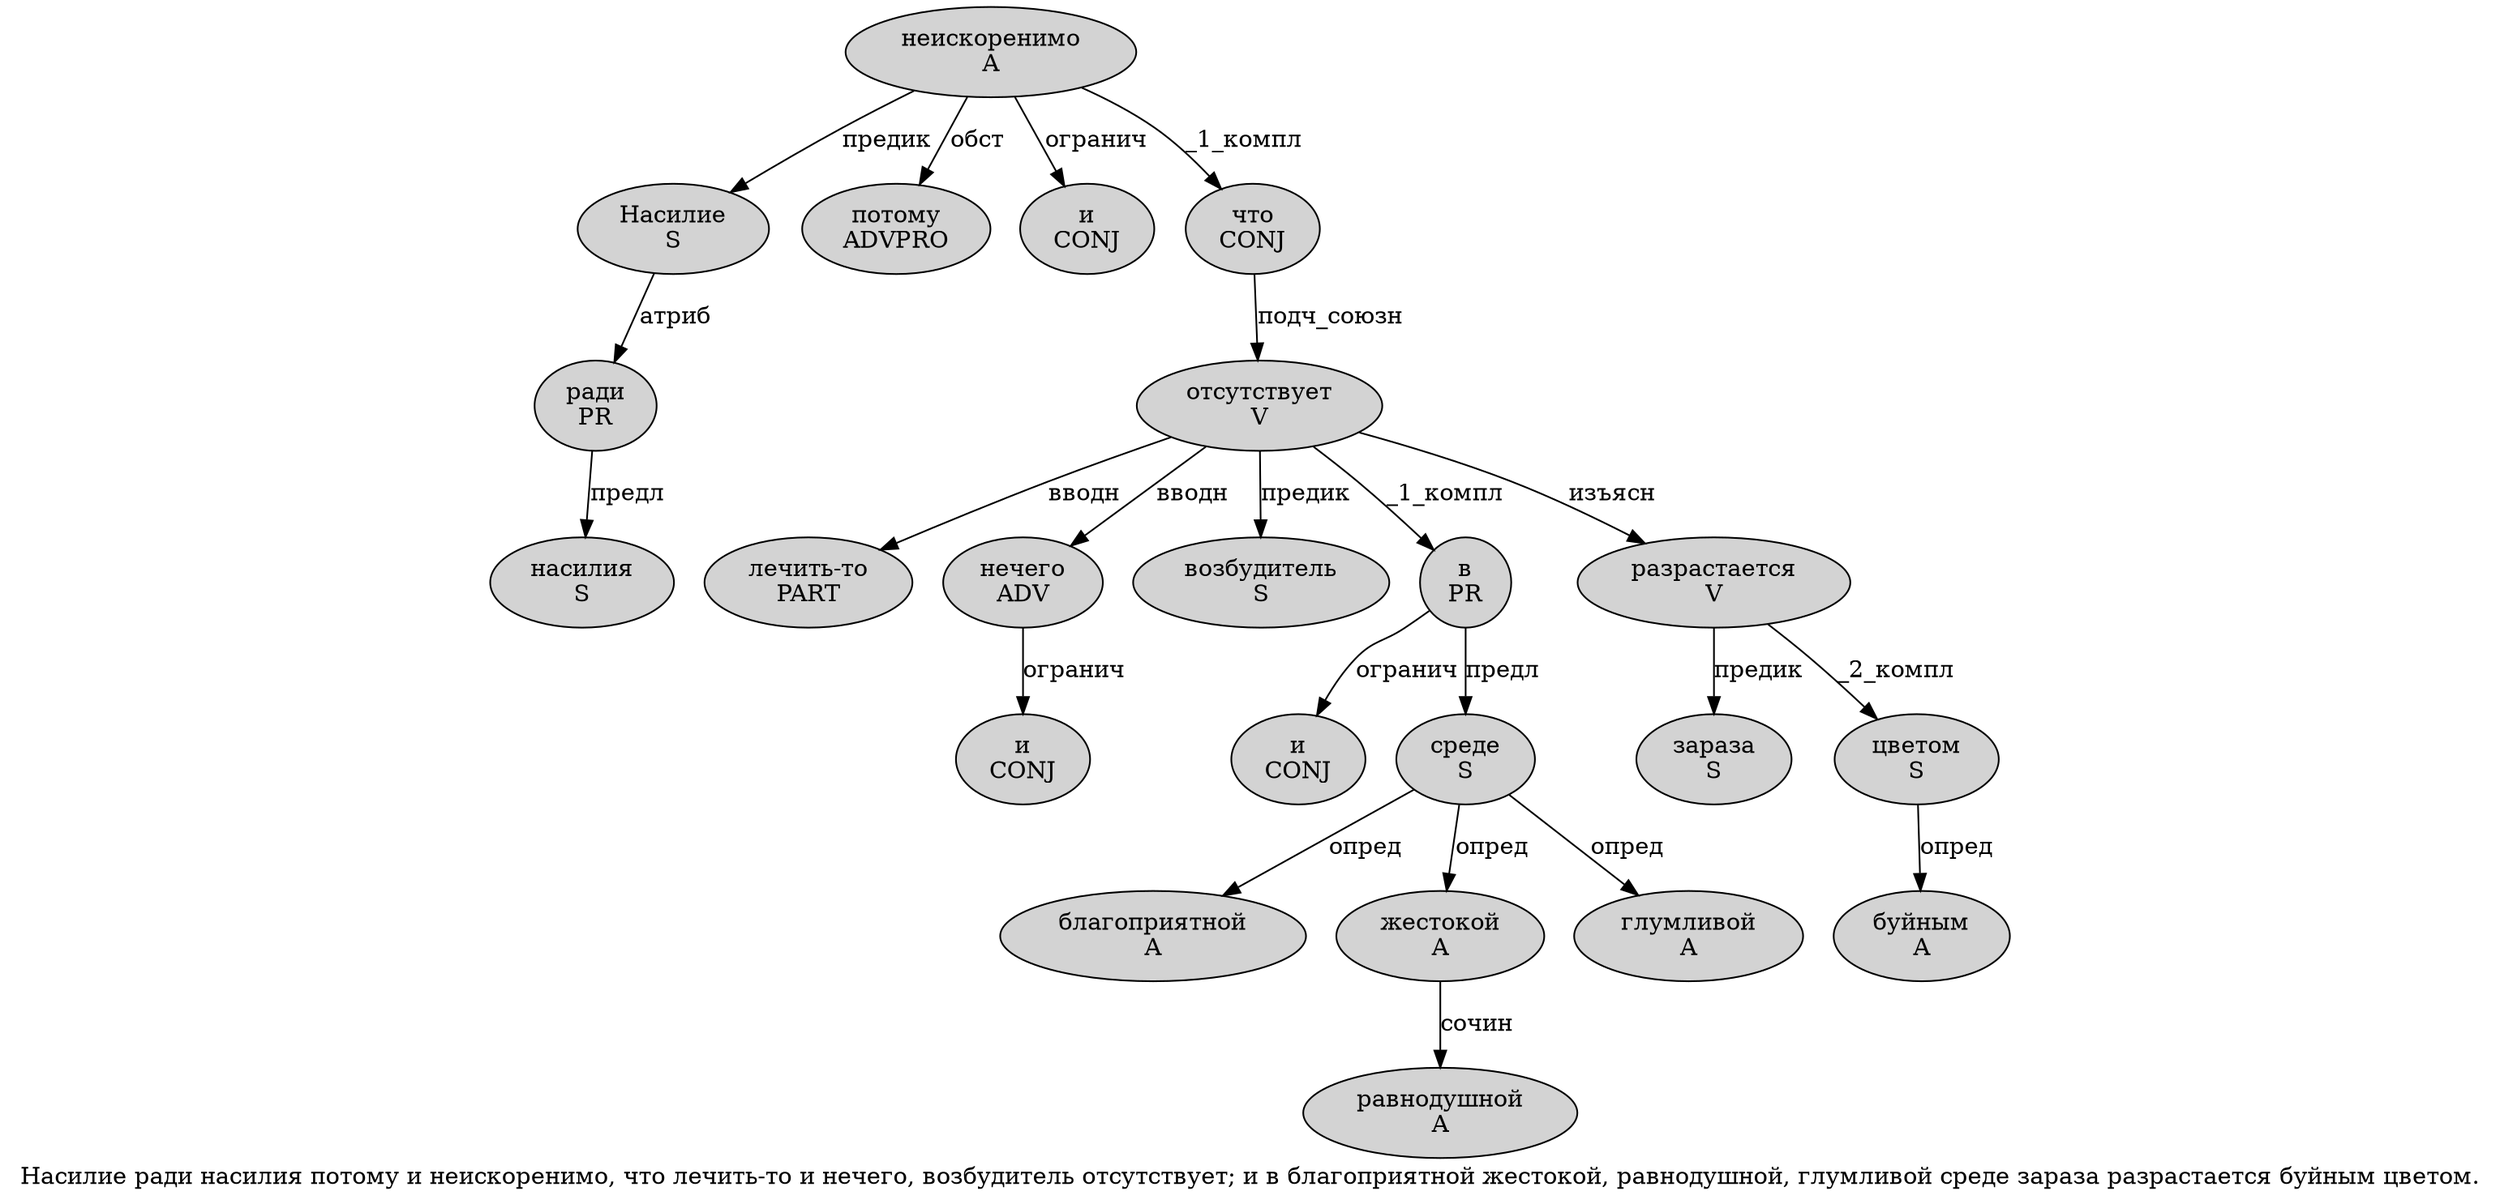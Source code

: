 digraph SENTENCE_3907 {
	graph [label="Насилие ради насилия потому и неискоренимо, что лечить-то и нечего, возбудитель отсутствует; и в благоприятной жестокой, равнодушной, глумливой среде зараза разрастается буйным цветом."]
	node [style=filled]
		0 [label="Насилие
S" color="" fillcolor=lightgray penwidth=1 shape=ellipse]
		1 [label="ради
PR" color="" fillcolor=lightgray penwidth=1 shape=ellipse]
		2 [label="насилия
S" color="" fillcolor=lightgray penwidth=1 shape=ellipse]
		3 [label="потому
ADVPRO" color="" fillcolor=lightgray penwidth=1 shape=ellipse]
		4 [label="и
CONJ" color="" fillcolor=lightgray penwidth=1 shape=ellipse]
		5 [label="неискоренимо
A" color="" fillcolor=lightgray penwidth=1 shape=ellipse]
		7 [label="что
CONJ" color="" fillcolor=lightgray penwidth=1 shape=ellipse]
		8 [label="лечить-то
PART" color="" fillcolor=lightgray penwidth=1 shape=ellipse]
		9 [label="и
CONJ" color="" fillcolor=lightgray penwidth=1 shape=ellipse]
		10 [label="нечего
ADV" color="" fillcolor=lightgray penwidth=1 shape=ellipse]
		12 [label="возбудитель
S" color="" fillcolor=lightgray penwidth=1 shape=ellipse]
		13 [label="отсутствует
V" color="" fillcolor=lightgray penwidth=1 shape=ellipse]
		15 [label="и
CONJ" color="" fillcolor=lightgray penwidth=1 shape=ellipse]
		16 [label="в
PR" color="" fillcolor=lightgray penwidth=1 shape=ellipse]
		17 [label="благоприятной
A" color="" fillcolor=lightgray penwidth=1 shape=ellipse]
		18 [label="жестокой
A" color="" fillcolor=lightgray penwidth=1 shape=ellipse]
		20 [label="равнодушной
A" color="" fillcolor=lightgray penwidth=1 shape=ellipse]
		22 [label="глумливой
A" color="" fillcolor=lightgray penwidth=1 shape=ellipse]
		23 [label="среде
S" color="" fillcolor=lightgray penwidth=1 shape=ellipse]
		24 [label="зараза
S" color="" fillcolor=lightgray penwidth=1 shape=ellipse]
		25 [label="разрастается
V" color="" fillcolor=lightgray penwidth=1 shape=ellipse]
		26 [label="буйным
A" color="" fillcolor=lightgray penwidth=1 shape=ellipse]
		27 [label="цветом
S" color="" fillcolor=lightgray penwidth=1 shape=ellipse]
			5 -> 0 [label="предик"]
			5 -> 3 [label="обст"]
			5 -> 4 [label="огранич"]
			5 -> 7 [label="_1_компл"]
			13 -> 8 [label="вводн"]
			13 -> 10 [label="вводн"]
			13 -> 12 [label="предик"]
			13 -> 16 [label="_1_компл"]
			13 -> 25 [label="изъясн"]
			7 -> 13 [label="подч_союзн"]
			10 -> 9 [label="огранич"]
			18 -> 20 [label="сочин"]
			1 -> 2 [label="предл"]
			25 -> 24 [label="предик"]
			25 -> 27 [label="_2_компл"]
			0 -> 1 [label="атриб"]
			16 -> 15 [label="огранич"]
			16 -> 23 [label="предл"]
			27 -> 26 [label="опред"]
			23 -> 17 [label="опред"]
			23 -> 18 [label="опред"]
			23 -> 22 [label="опред"]
}